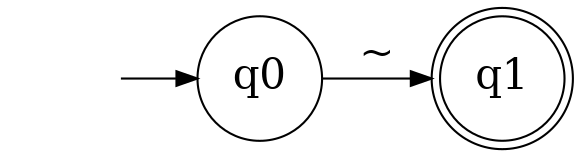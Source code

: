 digraph "automatas/Asignación/coso~" {
	graph [rankdir=LR]
	node [fontsize=20]
	edge [fontsize="20pt"]
	"" [label="" shape=plaintext]
	q1 [label=q1 shape=doublecircle]
	q0 [label=q0 shape=circle]
	"" -> q0 [label=""]
	q0 -> q1 [label="~"]
}
